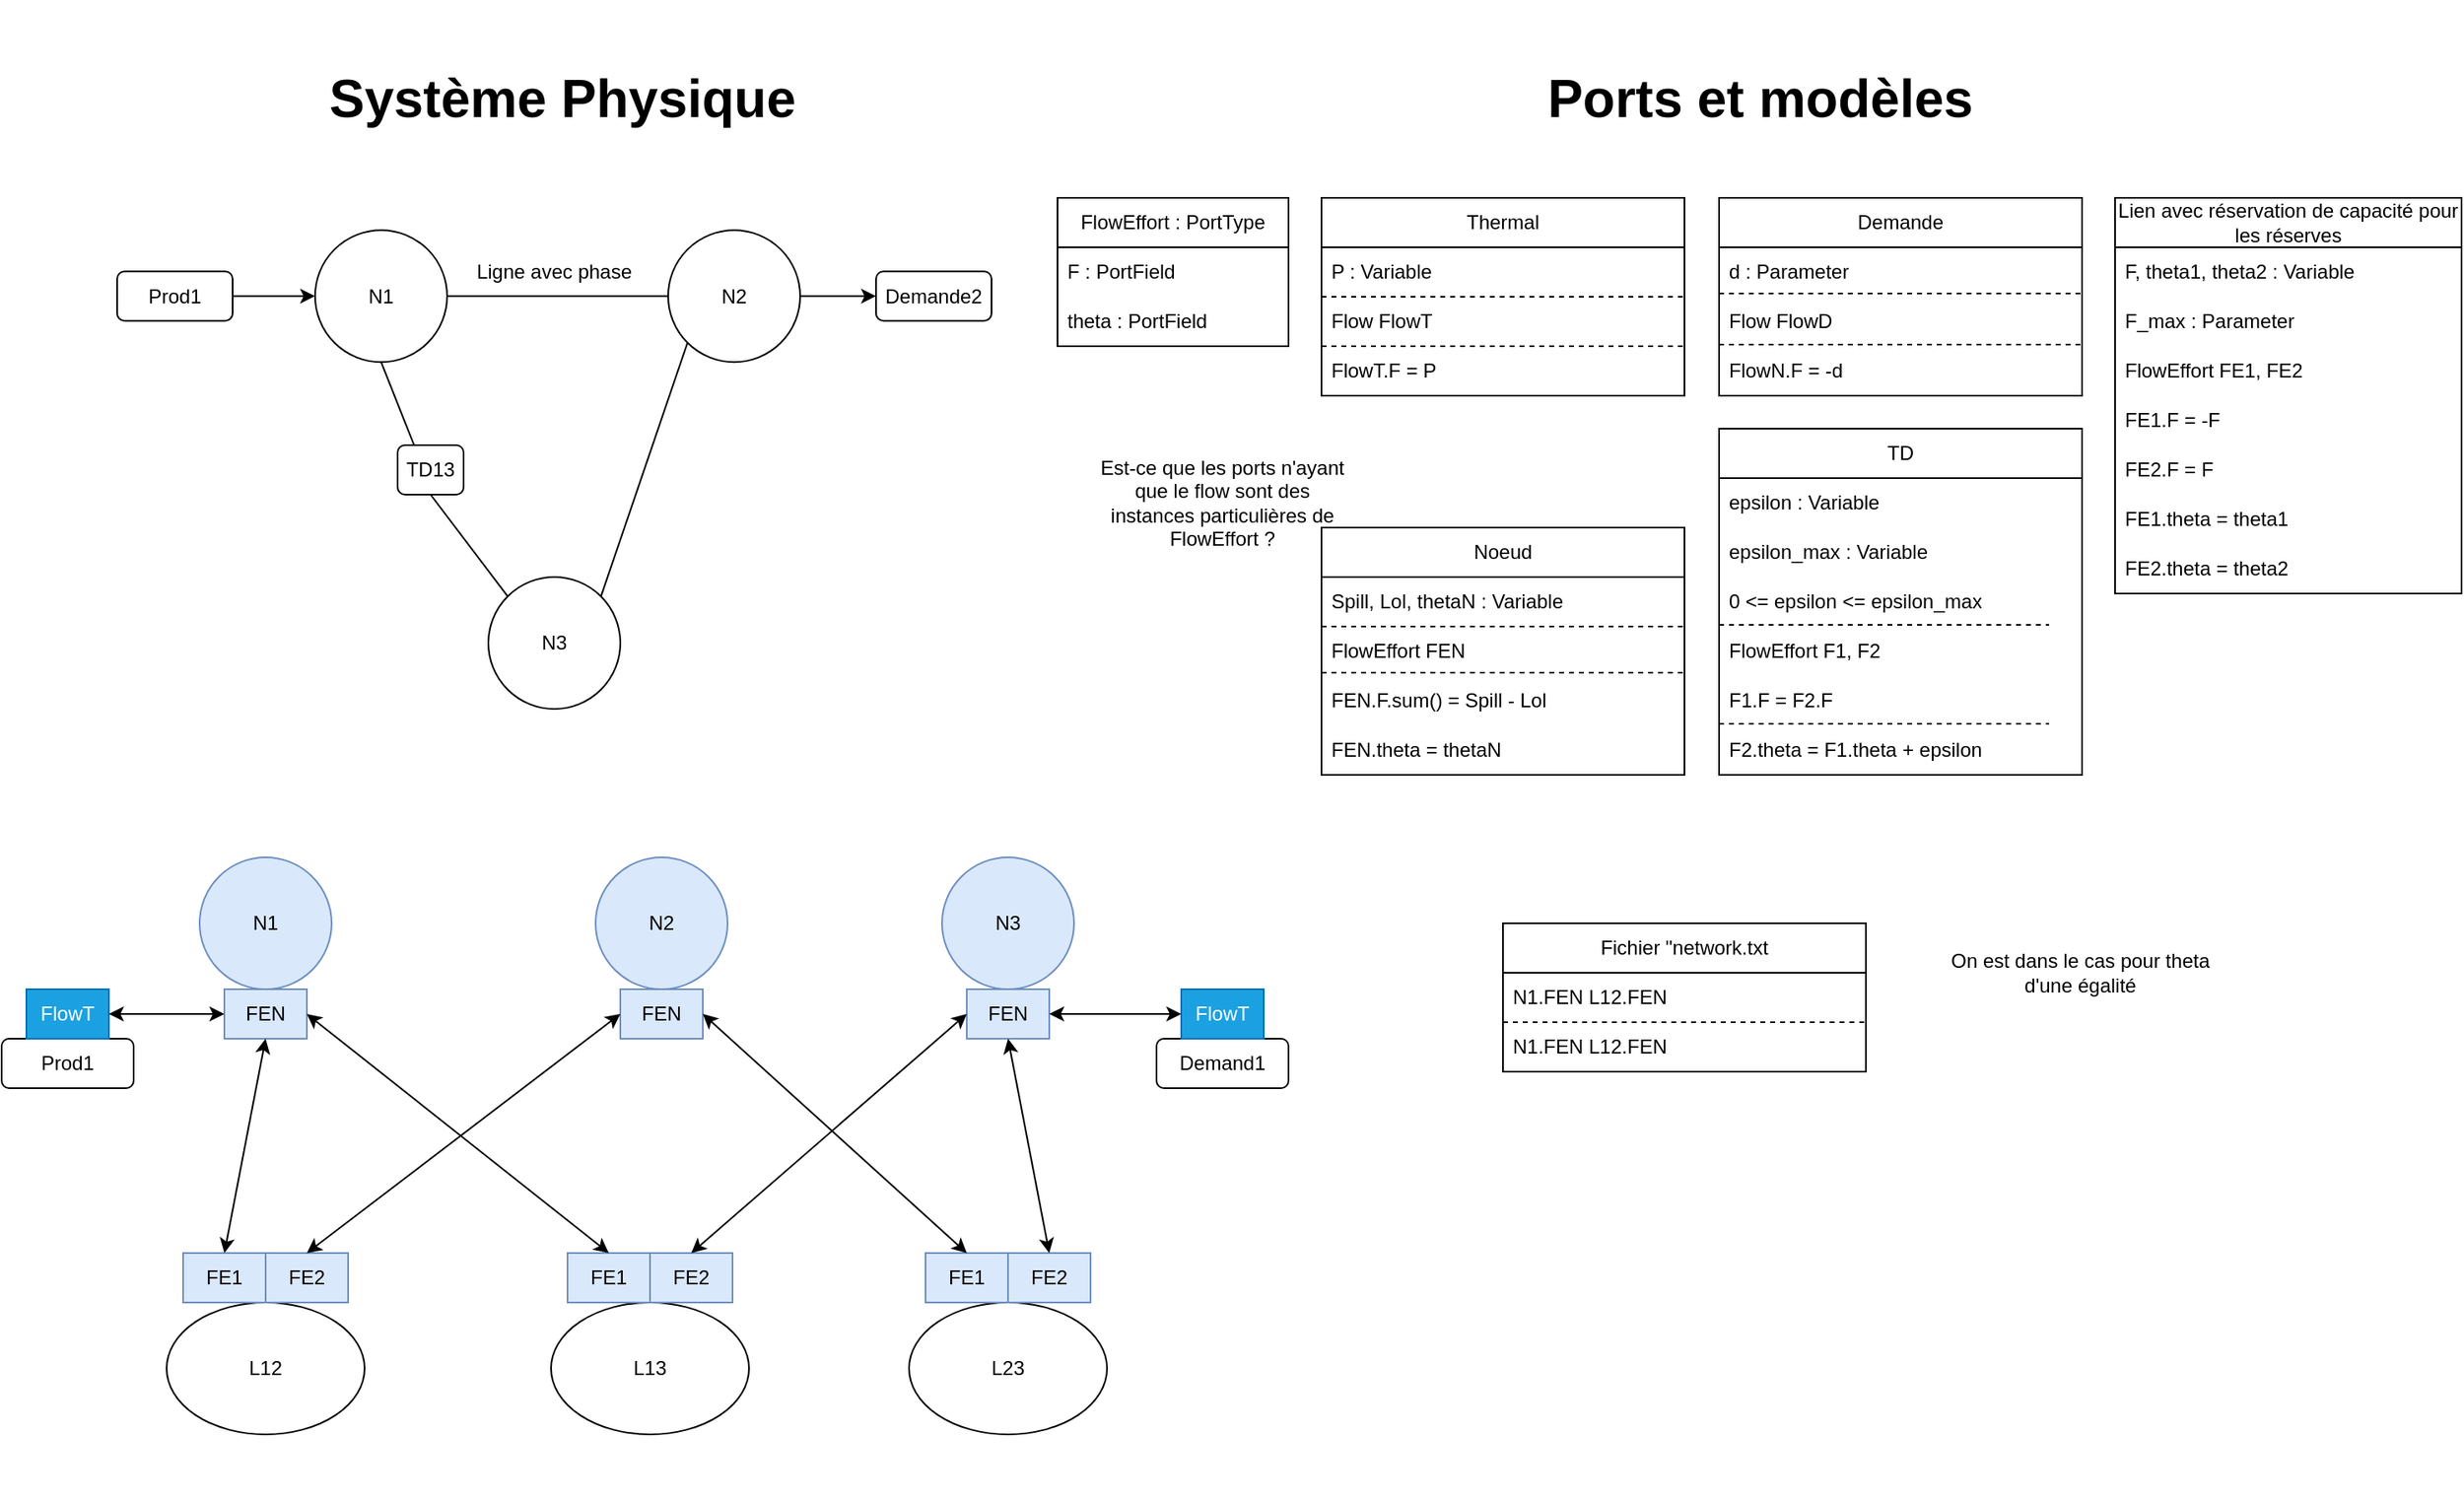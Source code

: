 <mxfile>
    <diagram id="jLjibpEC9vCaQyCdUxT3" name="Page-1">
        <mxGraphModel dx="2164" dy="1873" grid="1" gridSize="10" guides="1" tooltips="1" connect="1" arrows="1" fold="1" page="1" pageScale="1" pageWidth="850" pageHeight="1100" math="0" shadow="0">
            <root>
                <mxCell id="0"/>
                <mxCell id="1" parent="0"/>
                <mxCell id="2" value="N1" style="ellipse;whiteSpace=wrap;html=1;aspect=fixed;" vertex="1" parent="1">
                    <mxGeometry x="160" y="-20.4" width="80" height="80" as="geometry"/>
                </mxCell>
                <mxCell id="3" value="N2" style="ellipse;whiteSpace=wrap;html=1;aspect=fixed;" vertex="1" parent="1">
                    <mxGeometry x="374" y="-20.4" width="80" height="80" as="geometry"/>
                </mxCell>
                <mxCell id="6" value="" style="endArrow=none;html=1;rounded=0;exitX=1;exitY=0.5;exitDx=0;exitDy=0;entryX=0;entryY=0.5;entryDx=0;entryDy=0;" edge="1" parent="1" source="2" target="3">
                    <mxGeometry width="50" height="50" relative="1" as="geometry">
                        <mxPoint x="130" y="199.605" as="sourcePoint"/>
                        <mxPoint x="192" y="301.605" as="targetPoint"/>
                    </mxGeometry>
                </mxCell>
                <mxCell id="16" value="Ligne avec phase" style="text;html=1;strokeColor=none;fillColor=none;align=center;verticalAlign=middle;whiteSpace=wrap;rounded=0;" vertex="1" parent="1">
                    <mxGeometry x="250" y="-10" width="110" height="30" as="geometry"/>
                </mxCell>
                <mxCell id="18" value="Prod1" style="rounded=1;whiteSpace=wrap;html=1;" vertex="1" parent="1">
                    <mxGeometry x="40" y="4.6" width="70" height="30" as="geometry"/>
                </mxCell>
                <mxCell id="19" value="N3" style="ellipse;whiteSpace=wrap;html=1;aspect=fixed;" vertex="1" parent="1">
                    <mxGeometry x="265" y="190" width="80" height="80" as="geometry"/>
                </mxCell>
                <mxCell id="21" value="" style="endArrow=none;html=1;exitX=0.5;exitY=1;exitDx=0;exitDy=0;entryX=0;entryY=0;entryDx=0;entryDy=0;startArrow=none;" edge="1" parent="1" source="23" target="19">
                    <mxGeometry width="50" height="50" relative="1" as="geometry">
                        <mxPoint x="520" y="250" as="sourcePoint"/>
                        <mxPoint x="570" y="200" as="targetPoint"/>
                    </mxGeometry>
                </mxCell>
                <mxCell id="22" value="" style="endArrow=none;html=1;exitX=0;exitY=1;exitDx=0;exitDy=0;entryX=1;entryY=0;entryDx=0;entryDy=0;" edge="1" parent="1" source="3" target="19">
                    <mxGeometry width="50" height="50" relative="1" as="geometry">
                        <mxPoint x="238.284" y="57.884" as="sourcePoint"/>
                        <mxPoint x="286.716" y="161.716" as="targetPoint"/>
                    </mxGeometry>
                </mxCell>
                <mxCell id="25" value="" style="endArrow=none;html=1;exitX=0.5;exitY=1;exitDx=0;exitDy=0;entryX=0.25;entryY=0;entryDx=0;entryDy=0;" edge="1" parent="1" source="2" target="23">
                    <mxGeometry width="50" height="50" relative="1" as="geometry">
                        <mxPoint x="228.284" y="47.884" as="sourcePoint"/>
                        <mxPoint x="276.716" y="201.716" as="targetPoint"/>
                    </mxGeometry>
                </mxCell>
                <mxCell id="23" value="TD13" style="rounded=1;whiteSpace=wrap;html=1;" vertex="1" parent="1">
                    <mxGeometry x="210" y="110" width="40" height="30" as="geometry"/>
                </mxCell>
                <mxCell id="27" value="Demande2" style="rounded=1;whiteSpace=wrap;html=1;" vertex="1" parent="1">
                    <mxGeometry x="500" y="4.6" width="70" height="30" as="geometry"/>
                </mxCell>
                <mxCell id="28" value="" style="endArrow=classic;html=1;exitX=1;exitY=0.5;exitDx=0;exitDy=0;entryX=0;entryY=0.5;entryDx=0;entryDy=0;" edge="1" parent="1" source="3" target="27">
                    <mxGeometry width="50" height="50" relative="1" as="geometry">
                        <mxPoint x="520" y="250" as="sourcePoint"/>
                        <mxPoint x="570" y="200" as="targetPoint"/>
                    </mxGeometry>
                </mxCell>
                <mxCell id="29" value="" style="endArrow=classic;html=1;exitX=1;exitY=0.5;exitDx=0;exitDy=0;entryX=0;entryY=0.5;entryDx=0;entryDy=0;" edge="1" parent="1" source="18" target="2">
                    <mxGeometry width="50" height="50" relative="1" as="geometry">
                        <mxPoint x="520" y="250" as="sourcePoint"/>
                        <mxPoint x="570" y="200" as="targetPoint"/>
                    </mxGeometry>
                </mxCell>
                <mxCell id="79" value="" style="group" vertex="1" connectable="0" parent="1">
                    <mxGeometry x="610" y="-160" width="851" height="710" as="geometry"/>
                </mxCell>
                <mxCell id="30" value="Thermal" style="swimlane;fontStyle=0;childLayout=stackLayout;horizontal=1;startSize=30;horizontalStack=0;resizeParent=1;resizeParentMax=0;resizeLast=0;collapsible=1;marginBottom=0;whiteSpace=wrap;html=1;" vertex="1" parent="79">
                    <mxGeometry x="160" y="120" width="220" height="120" as="geometry"/>
                </mxCell>
                <mxCell id="31" value="P : Variable" style="text;strokeColor=none;fillColor=none;align=left;verticalAlign=middle;spacingLeft=4;spacingRight=4;overflow=hidden;points=[[0,0.5],[1,0.5]];portConstraint=eastwest;rotatable=0;whiteSpace=wrap;html=1;" vertex="1" parent="30">
                    <mxGeometry y="30" width="220" height="30" as="geometry"/>
                </mxCell>
                <mxCell id="33" value="Flow FlowT" style="text;strokeColor=none;fillColor=none;align=left;verticalAlign=middle;spacingLeft=4;spacingRight=4;overflow=hidden;points=[[0,0.5],[1,0.5]];portConstraint=eastwest;rotatable=0;whiteSpace=wrap;html=1;" vertex="1" parent="30">
                    <mxGeometry y="60" width="220" height="30" as="geometry"/>
                </mxCell>
                <mxCell id="81" value="" style="endArrow=none;dashed=1;html=1;rounded=0;exitX=0;exitY=0.5;exitDx=0;exitDy=0;entryX=1;entryY=0.5;entryDx=0;entryDy=0;" edge="1" parent="30">
                    <mxGeometry width="50" height="50" relative="1" as="geometry">
                        <mxPoint y="90" as="sourcePoint"/>
                        <mxPoint x="220" y="90" as="targetPoint"/>
                    </mxGeometry>
                </mxCell>
                <mxCell id="35" value="FlowT.F = P" style="text;strokeColor=none;fillColor=none;align=left;verticalAlign=middle;spacingLeft=4;spacingRight=4;overflow=hidden;points=[[0,0.5],[1,0.5]];portConstraint=eastwest;rotatable=0;whiteSpace=wrap;html=1;" vertex="1" parent="30">
                    <mxGeometry y="90" width="220" height="30" as="geometry"/>
                </mxCell>
                <mxCell id="82" value="" style="endArrow=none;dashed=1;html=1;rounded=0;exitX=0;exitY=0.5;exitDx=0;exitDy=0;entryX=1;entryY=0.5;entryDx=0;entryDy=0;" edge="1" parent="30">
                    <mxGeometry width="50" height="50" relative="1" as="geometry">
                        <mxPoint y="60" as="sourcePoint"/>
                        <mxPoint x="220" y="60" as="targetPoint"/>
                    </mxGeometry>
                </mxCell>
                <mxCell id="37" value="FlowEffort : PortType" style="swimlane;fontStyle=0;childLayout=stackLayout;horizontal=1;startSize=30;horizontalStack=0;resizeParent=1;resizeParentMax=0;resizeLast=0;collapsible=1;marginBottom=0;whiteSpace=wrap;html=1;" vertex="1" parent="79">
                    <mxGeometry y="120" width="140" height="90" as="geometry"/>
                </mxCell>
                <mxCell id="38" value="F : PortField" style="text;strokeColor=none;fillColor=none;align=left;verticalAlign=middle;spacingLeft=4;spacingRight=4;overflow=hidden;points=[[0,0.5],[1,0.5]];portConstraint=eastwest;rotatable=0;whiteSpace=wrap;html=1;" vertex="1" parent="37">
                    <mxGeometry y="30" width="140" height="30" as="geometry"/>
                </mxCell>
                <mxCell id="85" value="theta : PortField" style="text;strokeColor=none;fillColor=none;align=left;verticalAlign=middle;spacingLeft=4;spacingRight=4;overflow=hidden;points=[[0,0.5],[1,0.5]];portConstraint=eastwest;rotatable=0;whiteSpace=wrap;html=1;" vertex="1" parent="37">
                    <mxGeometry y="60" width="140" height="30" as="geometry"/>
                </mxCell>
                <mxCell id="39" value="Lien avec réservation de capacité pour les réserves" style="swimlane;fontStyle=0;childLayout=stackLayout;horizontal=1;startSize=30;horizontalStack=0;resizeParent=1;resizeParentMax=0;resizeLast=0;collapsible=1;marginBottom=0;whiteSpace=wrap;html=1;" vertex="1" parent="79">
                    <mxGeometry x="641" y="120" width="210" height="240" as="geometry"/>
                </mxCell>
                <mxCell id="40" value="F, theta1, theta2 : Variable" style="text;strokeColor=none;fillColor=none;align=left;verticalAlign=middle;spacingLeft=4;spacingRight=4;overflow=hidden;points=[[0,0.5],[1,0.5]];portConstraint=eastwest;rotatable=0;whiteSpace=wrap;html=1;" vertex="1" parent="39">
                    <mxGeometry y="30" width="210" height="30" as="geometry"/>
                </mxCell>
                <mxCell id="43" value="F_max : Parameter" style="text;strokeColor=none;fillColor=none;align=left;verticalAlign=middle;spacingLeft=4;spacingRight=4;overflow=hidden;points=[[0,0.5],[1,0.5]];portConstraint=eastwest;rotatable=0;whiteSpace=wrap;html=1;" vertex="1" parent="39">
                    <mxGeometry y="60" width="210" height="30" as="geometry"/>
                </mxCell>
                <mxCell id="47" value="FlowEffort FE1, FE2" style="text;strokeColor=none;fillColor=none;align=left;verticalAlign=middle;spacingLeft=4;spacingRight=4;overflow=hidden;points=[[0,0.5],[1,0.5]];portConstraint=eastwest;rotatable=0;whiteSpace=wrap;html=1;" vertex="1" parent="39">
                    <mxGeometry y="90" width="210" height="30" as="geometry"/>
                </mxCell>
                <mxCell id="52" value="FE1.F = -F" style="text;strokeColor=none;fillColor=none;align=left;verticalAlign=middle;spacingLeft=4;spacingRight=4;overflow=hidden;points=[[0,0.5],[1,0.5]];portConstraint=eastwest;rotatable=0;whiteSpace=wrap;html=1;" vertex="1" parent="39">
                    <mxGeometry y="120" width="210" height="30" as="geometry"/>
                </mxCell>
                <mxCell id="53" value="FE2.F = F" style="text;strokeColor=none;fillColor=none;align=left;verticalAlign=middle;spacingLeft=4;spacingRight=4;overflow=hidden;points=[[0,0.5],[1,0.5]];portConstraint=eastwest;rotatable=0;whiteSpace=wrap;html=1;" vertex="1" parent="39">
                    <mxGeometry y="150" width="210" height="30" as="geometry"/>
                </mxCell>
                <mxCell id="126" value="FE1.theta = theta1" style="text;strokeColor=none;fillColor=none;align=left;verticalAlign=middle;spacingLeft=4;spacingRight=4;overflow=hidden;points=[[0,0.5],[1,0.5]];portConstraint=eastwest;rotatable=0;whiteSpace=wrap;html=1;" vertex="1" parent="39">
                    <mxGeometry y="180" width="210" height="30" as="geometry"/>
                </mxCell>
                <mxCell id="127" value="FE2.theta = theta2" style="text;strokeColor=none;fillColor=none;align=left;verticalAlign=middle;spacingLeft=4;spacingRight=4;overflow=hidden;points=[[0,0.5],[1,0.5]];portConstraint=eastwest;rotatable=0;whiteSpace=wrap;html=1;" vertex="1" parent="39">
                    <mxGeometry y="210" width="210" height="30" as="geometry"/>
                </mxCell>
                <mxCell id="56" value="Noeud" style="swimlane;fontStyle=0;childLayout=stackLayout;horizontal=1;startSize=30;horizontalStack=0;resizeParent=1;resizeParentMax=0;resizeLast=0;collapsible=1;marginBottom=0;whiteSpace=wrap;html=1;" vertex="1" parent="79">
                    <mxGeometry x="160" y="320" width="220" height="150" as="geometry"/>
                </mxCell>
                <mxCell id="57" value="Spill, Lol, thetaN : Variable" style="text;strokeColor=none;fillColor=none;align=left;verticalAlign=middle;spacingLeft=4;spacingRight=4;overflow=hidden;points=[[0,0.5],[1,0.5]];portConstraint=eastwest;rotatable=0;whiteSpace=wrap;html=1;" vertex="1" parent="56">
                    <mxGeometry y="30" width="220" height="30" as="geometry"/>
                </mxCell>
                <mxCell id="58" value="" style="endArrow=none;dashed=1;html=1;rounded=0;exitX=0;exitY=0.5;exitDx=0;exitDy=0;entryX=1;entryY=0.5;entryDx=0;entryDy=0;" edge="1" parent="56">
                    <mxGeometry width="50" height="50" relative="1" as="geometry">
                        <mxPoint y="60" as="sourcePoint"/>
                        <mxPoint x="220" y="60" as="targetPoint"/>
                    </mxGeometry>
                </mxCell>
                <mxCell id="59" value="FlowEffort FEN " style="text;strokeColor=none;fillColor=none;align=left;verticalAlign=middle;spacingLeft=4;spacingRight=4;overflow=hidden;points=[[0,0.5],[1,0.5]];portConstraint=eastwest;rotatable=0;whiteSpace=wrap;html=1;" vertex="1" parent="56">
                    <mxGeometry y="60" width="220" height="30" as="geometry"/>
                </mxCell>
                <mxCell id="60" value="" style="endArrow=none;dashed=1;html=1;rounded=0;exitX=0;exitY=0.5;exitDx=0;exitDy=0;entryX=1;entryY=0.5;entryDx=0;entryDy=0;" edge="1" parent="56">
                    <mxGeometry width="50" height="50" relative="1" as="geometry">
                        <mxPoint y="88" as="sourcePoint"/>
                        <mxPoint x="220" y="88" as="targetPoint"/>
                    </mxGeometry>
                </mxCell>
                <mxCell id="61" value="FEN.F.sum() = Spill - Lol" style="text;strokeColor=none;fillColor=none;align=left;verticalAlign=middle;spacingLeft=4;spacingRight=4;overflow=hidden;points=[[0,0.5],[1,0.5]];portConstraint=eastwest;rotatable=0;whiteSpace=wrap;html=1;" vertex="1" parent="56">
                    <mxGeometry y="90" width="220" height="30" as="geometry"/>
                </mxCell>
                <mxCell id="134" value="FEN.theta = thetaN" style="text;strokeColor=none;fillColor=none;align=left;verticalAlign=middle;spacingLeft=4;spacingRight=4;overflow=hidden;points=[[0,0.5],[1,0.5]];portConstraint=eastwest;rotatable=0;whiteSpace=wrap;html=1;" vertex="1" parent="56">
                    <mxGeometry y="120" width="220" height="30" as="geometry"/>
                </mxCell>
                <mxCell id="62" value="TD" style="swimlane;fontStyle=0;childLayout=stackLayout;horizontal=1;startSize=30;horizontalStack=0;resizeParent=1;resizeParentMax=0;resizeLast=0;collapsible=1;marginBottom=0;whiteSpace=wrap;html=1;" vertex="1" parent="79">
                    <mxGeometry x="401" y="260" width="220" height="210" as="geometry"/>
                </mxCell>
                <mxCell id="64" value="epsilon : Variable" style="text;strokeColor=none;fillColor=none;align=left;verticalAlign=middle;spacingLeft=4;spacingRight=4;overflow=hidden;points=[[0,0.5],[1,0.5]];portConstraint=eastwest;rotatable=0;whiteSpace=wrap;html=1;" vertex="1" parent="62">
                    <mxGeometry y="30" width="220" height="30" as="geometry"/>
                </mxCell>
                <mxCell id="84" value="epsilon_max : Variable" style="text;strokeColor=none;fillColor=none;align=left;verticalAlign=middle;spacingLeft=4;spacingRight=4;overflow=hidden;points=[[0,0.5],[1,0.5]];portConstraint=eastwest;rotatable=0;whiteSpace=wrap;html=1;" vertex="1" parent="62">
                    <mxGeometry y="60" width="220" height="30" as="geometry"/>
                </mxCell>
                <mxCell id="65" value="0 &amp;lt;= epsilon &amp;lt;= epsilon_max" style="text;strokeColor=none;fillColor=none;align=left;verticalAlign=middle;spacingLeft=4;spacingRight=4;overflow=hidden;points=[[0,0.5],[1,0.5]];portConstraint=eastwest;rotatable=0;whiteSpace=wrap;html=1;" vertex="1" parent="62">
                    <mxGeometry y="90" width="220" height="30" as="geometry"/>
                </mxCell>
                <mxCell id="66" value="" style="endArrow=none;dashed=1;html=1;rounded=0;exitX=0;exitY=0.5;exitDx=0;exitDy=0;entryX=1;entryY=0.5;entryDx=0;entryDy=0;" edge="1" parent="62">
                    <mxGeometry width="50" height="50" relative="1" as="geometry">
                        <mxPoint y="119" as="sourcePoint"/>
                        <mxPoint x="200" y="119" as="targetPoint"/>
                    </mxGeometry>
                </mxCell>
                <mxCell id="67" value="FlowEffort F1, F2" style="text;strokeColor=none;fillColor=none;align=left;verticalAlign=middle;spacingLeft=4;spacingRight=4;overflow=hidden;points=[[0,0.5],[1,0.5]];portConstraint=eastwest;rotatable=0;whiteSpace=wrap;html=1;" vertex="1" parent="62">
                    <mxGeometry y="120" width="220" height="30" as="geometry"/>
                </mxCell>
                <mxCell id="69" value="" style="endArrow=none;dashed=1;html=1;rounded=0;exitX=0;exitY=0.5;exitDx=0;exitDy=0;entryX=1;entryY=0.5;entryDx=0;entryDy=0;" edge="1" parent="62">
                    <mxGeometry width="50" height="50" relative="1" as="geometry">
                        <mxPoint y="179" as="sourcePoint"/>
                        <mxPoint x="200" y="179" as="targetPoint"/>
                    </mxGeometry>
                </mxCell>
                <mxCell id="71" value="F1.F = F2.F" style="text;strokeColor=none;fillColor=none;align=left;verticalAlign=middle;spacingLeft=4;spacingRight=4;overflow=hidden;points=[[0,0.5],[1,0.5]];portConstraint=eastwest;rotatable=0;whiteSpace=wrap;html=1;" vertex="1" parent="62">
                    <mxGeometry y="150" width="220" height="30" as="geometry"/>
                </mxCell>
                <mxCell id="143" value="F2.theta = F1.theta + epsilon" style="text;strokeColor=none;fillColor=none;align=left;verticalAlign=middle;spacingLeft=4;spacingRight=4;overflow=hidden;points=[[0,0.5],[1,0.5]];portConstraint=eastwest;rotatable=0;whiteSpace=wrap;html=1;" vertex="1" parent="62">
                    <mxGeometry y="180" width="220" height="30" as="geometry"/>
                </mxCell>
                <mxCell id="72" value="Demande" style="swimlane;fontStyle=0;childLayout=stackLayout;horizontal=1;startSize=30;horizontalStack=0;resizeParent=1;resizeParentMax=0;resizeLast=0;collapsible=1;marginBottom=0;whiteSpace=wrap;html=1;" vertex="1" parent="79">
                    <mxGeometry x="401" y="120" width="220" height="120" as="geometry"/>
                </mxCell>
                <mxCell id="73" value="d : Parameter" style="text;strokeColor=none;fillColor=none;align=left;verticalAlign=middle;spacingLeft=4;spacingRight=4;overflow=hidden;points=[[0,0.5],[1,0.5]];portConstraint=eastwest;rotatable=0;whiteSpace=wrap;html=1;" vertex="1" parent="72">
                    <mxGeometry y="30" width="220" height="30" as="geometry"/>
                </mxCell>
                <mxCell id="74" value="" style="endArrow=none;dashed=1;html=1;rounded=0;exitX=0;exitY=0.5;exitDx=0;exitDy=0;entryX=1;entryY=0.5;entryDx=0;entryDy=0;" edge="1" parent="72">
                    <mxGeometry width="50" height="50" relative="1" as="geometry">
                        <mxPoint y="58" as="sourcePoint"/>
                        <mxPoint x="220" y="58" as="targetPoint"/>
                    </mxGeometry>
                </mxCell>
                <mxCell id="75" value="Flow FlowD " style="text;strokeColor=none;fillColor=none;align=left;verticalAlign=middle;spacingLeft=4;spacingRight=4;overflow=hidden;points=[[0,0.5],[1,0.5]];portConstraint=eastwest;rotatable=0;whiteSpace=wrap;html=1;" vertex="1" parent="72">
                    <mxGeometry y="60" width="220" height="30" as="geometry"/>
                </mxCell>
                <mxCell id="76" value="FlowN.F = -d" style="text;strokeColor=none;fillColor=none;align=left;verticalAlign=middle;spacingLeft=4;spacingRight=4;overflow=hidden;points=[[0,0.5],[1,0.5]];portConstraint=eastwest;rotatable=0;whiteSpace=wrap;html=1;" vertex="1" parent="72">
                    <mxGeometry y="90" width="220" height="30" as="geometry"/>
                </mxCell>
                <mxCell id="77" value="" style="endArrow=none;dashed=1;html=1;rounded=0;exitX=0;exitY=0.5;exitDx=0;exitDy=0;entryX=1;entryY=0.5;entryDx=0;entryDy=0;" edge="1" parent="72">
                    <mxGeometry width="50" height="50" relative="1" as="geometry">
                        <mxPoint y="89" as="sourcePoint"/>
                        <mxPoint x="220" y="89" as="targetPoint"/>
                    </mxGeometry>
                </mxCell>
                <mxCell id="78" value="&lt;font style=&quot;font-size: 32px;&quot;&gt;&lt;b&gt;Ports et modèles&lt;br&gt;&lt;/b&gt;&lt;/font&gt;" style="text;html=1;strokeColor=none;fillColor=none;align=center;verticalAlign=middle;whiteSpace=wrap;rounded=0;" vertex="1" parent="79">
                    <mxGeometry x="235.5" width="380" height="120" as="geometry"/>
                </mxCell>
                <mxCell id="95" value="Est-ce que les ports n'ayant que le flow sont des instances particulières de FlowEffort ?" style="text;html=1;strokeColor=none;fillColor=none;align=center;verticalAlign=middle;whiteSpace=wrap;rounded=0;" vertex="1" parent="79">
                    <mxGeometry x="20" y="250" width="160" height="110" as="geometry"/>
                </mxCell>
                <mxCell id="135" value="Fichier &quot;network.txt" style="swimlane;fontStyle=0;childLayout=stackLayout;horizontal=1;startSize=30;horizontalStack=0;resizeParent=1;resizeParentMax=0;resizeLast=0;collapsible=1;marginBottom=0;whiteSpace=wrap;html=1;" vertex="1" parent="79">
                    <mxGeometry x="270" y="560" width="220" height="90" as="geometry"/>
                </mxCell>
                <mxCell id="137" value="" style="endArrow=none;dashed=1;html=1;rounded=0;exitX=0;exitY=0.5;exitDx=0;exitDy=0;entryX=1;entryY=0.5;entryDx=0;entryDy=0;" edge="1" parent="135">
                    <mxGeometry width="50" height="50" relative="1" as="geometry">
                        <mxPoint y="60" as="sourcePoint"/>
                        <mxPoint x="220" y="60" as="targetPoint"/>
                    </mxGeometry>
                </mxCell>
                <mxCell id="141" value="N1.FEN L12.FEN" style="text;strokeColor=none;fillColor=none;align=left;verticalAlign=middle;spacingLeft=4;spacingRight=4;overflow=hidden;points=[[0,0.5],[1,0.5]];portConstraint=eastwest;rotatable=0;whiteSpace=wrap;html=1;" vertex="1" parent="135">
                    <mxGeometry y="30" width="220" height="30" as="geometry"/>
                </mxCell>
                <mxCell id="144" value="N1.FEN L12.FEN" style="text;strokeColor=none;fillColor=none;align=left;verticalAlign=middle;spacingLeft=4;spacingRight=4;overflow=hidden;points=[[0,0.5],[1,0.5]];portConstraint=eastwest;rotatable=0;whiteSpace=wrap;html=1;" vertex="1" parent="135">
                    <mxGeometry y="60" width="220" height="30" as="geometry"/>
                </mxCell>
                <mxCell id="142" value="On est dans le cas pour theta d'une égalité" style="text;html=1;strokeColor=none;fillColor=none;align=center;verticalAlign=middle;whiteSpace=wrap;rounded=0;" vertex="1" parent="79">
                    <mxGeometry x="540" y="535" width="160" height="110" as="geometry"/>
                </mxCell>
                <mxCell id="80" value="&lt;font style=&quot;font-size: 32px;&quot;&gt;&lt;b&gt;Système Physique&lt;/b&gt;&lt;/font&gt;" style="text;html=1;strokeColor=none;fillColor=none;align=center;verticalAlign=middle;whiteSpace=wrap;rounded=0;" vertex="1" parent="1">
                    <mxGeometry x="120" y="-160" width="380" height="120" as="geometry"/>
                </mxCell>
                <mxCell id="86" value="" style="group" vertex="1" connectable="0" parent="1">
                    <mxGeometry x="90" y="360" width="80" height="110" as="geometry"/>
                </mxCell>
                <mxCell id="87" value="N1" style="ellipse;whiteSpace=wrap;html=1;aspect=fixed;fillColor=#dae8fc;strokeColor=#6c8ebf;" vertex="1" parent="86">
                    <mxGeometry width="80" height="80" as="geometry"/>
                </mxCell>
                <mxCell id="88" value="FEN" style="rounded=0;whiteSpace=wrap;html=1;fillColor=#dae8fc;strokeColor=#6c8ebf;" vertex="1" parent="86">
                    <mxGeometry x="15" y="80" width="50" height="30" as="geometry"/>
                </mxCell>
                <mxCell id="89" value="" style="group" vertex="1" connectable="0" parent="1">
                    <mxGeometry x="330" y="360" width="80" height="110" as="geometry"/>
                </mxCell>
                <mxCell id="90" value="N2" style="ellipse;whiteSpace=wrap;html=1;aspect=fixed;fillColor=#dae8fc;strokeColor=#6c8ebf;" vertex="1" parent="89">
                    <mxGeometry width="80" height="80" as="geometry"/>
                </mxCell>
                <mxCell id="91" value="FEN" style="rounded=0;whiteSpace=wrap;html=1;fillColor=#dae8fc;strokeColor=#6c8ebf;" vertex="1" parent="89">
                    <mxGeometry x="15" y="80" width="50" height="30" as="geometry"/>
                </mxCell>
                <mxCell id="92" value="" style="group" vertex="1" connectable="0" parent="1">
                    <mxGeometry x="540" y="360" width="80" height="110" as="geometry"/>
                </mxCell>
                <mxCell id="93" value="N3" style="ellipse;whiteSpace=wrap;html=1;aspect=fixed;fillColor=#dae8fc;strokeColor=#6c8ebf;" vertex="1" parent="92">
                    <mxGeometry width="80" height="80" as="geometry"/>
                </mxCell>
                <mxCell id="94" value="FEN" style="rounded=0;whiteSpace=wrap;html=1;fillColor=#dae8fc;strokeColor=#6c8ebf;" vertex="1" parent="92">
                    <mxGeometry x="15" y="80" width="50" height="30" as="geometry"/>
                </mxCell>
                <mxCell id="96" value="" style="group" vertex="1" connectable="0" parent="1">
                    <mxGeometry x="-30" y="440" width="80" height="90" as="geometry"/>
                </mxCell>
                <mxCell id="97" value="Prod1" style="rounded=1;whiteSpace=wrap;html=1;" vertex="1" parent="96">
                    <mxGeometry y="30" width="80" height="30" as="geometry"/>
                </mxCell>
                <mxCell id="98" value="FlowT" style="rounded=0;whiteSpace=wrap;html=1;fillColor=#1ba1e2;strokeColor=#006EAF;fontColor=#ffffff;" vertex="1" parent="96">
                    <mxGeometry x="15" width="50" height="30" as="geometry"/>
                </mxCell>
                <mxCell id="100" value="" style="group" vertex="1" connectable="0" parent="1">
                    <mxGeometry x="670" y="440" width="80" height="90" as="geometry"/>
                </mxCell>
                <mxCell id="101" value="Demand1" style="rounded=1;whiteSpace=wrap;html=1;" vertex="1" parent="100">
                    <mxGeometry y="30" width="80" height="30" as="geometry"/>
                </mxCell>
                <mxCell id="102" value="FlowT" style="rounded=0;whiteSpace=wrap;html=1;fillColor=#1ba1e2;strokeColor=#006EAF;fontColor=#ffffff;" vertex="1" parent="100">
                    <mxGeometry x="15" width="50" height="30" as="geometry"/>
                </mxCell>
                <mxCell id="103" value="" style="endArrow=classic;startArrow=classic;html=1;entryX=1;entryY=0.5;entryDx=0;entryDy=0;exitX=0;exitY=0.5;exitDx=0;exitDy=0;" edge="1" parent="1" source="102" target="94">
                    <mxGeometry width="50" height="50" relative="1" as="geometry">
                        <mxPoint x="480" y="490" as="sourcePoint"/>
                        <mxPoint x="530" y="440" as="targetPoint"/>
                    </mxGeometry>
                </mxCell>
                <mxCell id="104" value="" style="endArrow=classic;startArrow=classic;html=1;exitX=0;exitY=0.5;exitDx=0;exitDy=0;entryX=1;entryY=0.5;entryDx=0;entryDy=0;" edge="1" parent="1" source="88" target="98">
                    <mxGeometry width="50" height="50" relative="1" as="geometry">
                        <mxPoint x="480" y="490" as="sourcePoint"/>
                        <mxPoint x="530" y="440" as="targetPoint"/>
                    </mxGeometry>
                </mxCell>
                <mxCell id="105" value="" style="group" vertex="1" connectable="0" parent="1">
                    <mxGeometry x="70" y="600" width="121.73" height="150" as="geometry"/>
                </mxCell>
                <mxCell id="106" value="L12" style="ellipse;whiteSpace=wrap;html=1;" vertex="1" parent="105">
                    <mxGeometry y="30" width="120" height="80" as="geometry"/>
                </mxCell>
                <mxCell id="107" value="" style="group;fillColor=#dae8fc;strokeColor=#6c8ebf;" vertex="1" connectable="0" parent="105">
                    <mxGeometry x="10" width="100" height="30" as="geometry"/>
                </mxCell>
                <mxCell id="108" value="FE1" style="rounded=0;whiteSpace=wrap;html=1;fillColor=#dae8fc;strokeColor=#6c8ebf;" vertex="1" parent="107">
                    <mxGeometry width="50" height="30" as="geometry"/>
                </mxCell>
                <mxCell id="109" value="FE2" style="rounded=0;whiteSpace=wrap;html=1;fillColor=#dae8fc;strokeColor=#6c8ebf;" vertex="1" parent="107">
                    <mxGeometry x="50" width="50" height="30" as="geometry"/>
                </mxCell>
                <mxCell id="113" value="" style="group" vertex="1" connectable="0" parent="1">
                    <mxGeometry x="303" y="600" width="121.73" height="150" as="geometry"/>
                </mxCell>
                <mxCell id="114" value="L13" style="ellipse;whiteSpace=wrap;html=1;" vertex="1" parent="113">
                    <mxGeometry y="30" width="120" height="80" as="geometry"/>
                </mxCell>
                <mxCell id="115" value="" style="group;fillColor=#dae8fc;strokeColor=#6c8ebf;" vertex="1" connectable="0" parent="113">
                    <mxGeometry x="10" width="100" height="30" as="geometry"/>
                </mxCell>
                <mxCell id="116" value="FE1" style="rounded=0;whiteSpace=wrap;html=1;fillColor=#dae8fc;strokeColor=#6c8ebf;" vertex="1" parent="115">
                    <mxGeometry width="50" height="30" as="geometry"/>
                </mxCell>
                <mxCell id="117" value="FE2" style="rounded=0;whiteSpace=wrap;html=1;fillColor=#dae8fc;strokeColor=#6c8ebf;" vertex="1" parent="115">
                    <mxGeometry x="50" width="50" height="30" as="geometry"/>
                </mxCell>
                <mxCell id="121" value="" style="group" vertex="1" connectable="0" parent="1">
                    <mxGeometry x="520" y="600" width="121.73" height="150" as="geometry"/>
                </mxCell>
                <mxCell id="122" value="L23" style="ellipse;whiteSpace=wrap;html=1;" vertex="1" parent="121">
                    <mxGeometry y="30" width="120" height="80" as="geometry"/>
                </mxCell>
                <mxCell id="123" value="" style="group;fillColor=#dae8fc;strokeColor=#6c8ebf;" vertex="1" connectable="0" parent="121">
                    <mxGeometry x="10" width="100" height="30" as="geometry"/>
                </mxCell>
                <mxCell id="124" value="FE1" style="rounded=0;whiteSpace=wrap;html=1;fillColor=#dae8fc;strokeColor=#6c8ebf;" vertex="1" parent="123">
                    <mxGeometry width="50" height="30" as="geometry"/>
                </mxCell>
                <mxCell id="125" value="FE2" style="rounded=0;whiteSpace=wrap;html=1;fillColor=#dae8fc;strokeColor=#6c8ebf;" vertex="1" parent="123">
                    <mxGeometry x="50" width="50" height="30" as="geometry"/>
                </mxCell>
                <mxCell id="128" value="" style="endArrow=classic;startArrow=classic;html=1;exitX=0.5;exitY=1;exitDx=0;exitDy=0;entryX=0.5;entryY=0;entryDx=0;entryDy=0;" edge="1" parent="1" source="88" target="108">
                    <mxGeometry width="50" height="50" relative="1" as="geometry">
                        <mxPoint x="270" y="410" as="sourcePoint"/>
                        <mxPoint x="320" y="360" as="targetPoint"/>
                    </mxGeometry>
                </mxCell>
                <mxCell id="129" value="" style="endArrow=classic;startArrow=classic;html=1;exitX=0;exitY=0.5;exitDx=0;exitDy=0;entryX=0.5;entryY=0;entryDx=0;entryDy=0;" edge="1" parent="1" source="91" target="109">
                    <mxGeometry width="50" height="50" relative="1" as="geometry">
                        <mxPoint x="140" y="480" as="sourcePoint"/>
                        <mxPoint x="115" y="610" as="targetPoint"/>
                    </mxGeometry>
                </mxCell>
                <mxCell id="130" value="" style="endArrow=classic;startArrow=classic;html=1;exitX=1;exitY=0.5;exitDx=0;exitDy=0;entryX=0.5;entryY=0;entryDx=0;entryDy=0;" edge="1" parent="1" source="91" target="124">
                    <mxGeometry width="50" height="50" relative="1" as="geometry">
                        <mxPoint x="355" y="465" as="sourcePoint"/>
                        <mxPoint x="165" y="610" as="targetPoint"/>
                    </mxGeometry>
                </mxCell>
                <mxCell id="131" value="" style="endArrow=classic;startArrow=classic;html=1;exitX=1;exitY=0.5;exitDx=0;exitDy=0;entryX=0.5;entryY=0;entryDx=0;entryDy=0;" edge="1" parent="1" source="88" target="116">
                    <mxGeometry width="50" height="50" relative="1" as="geometry">
                        <mxPoint x="405" y="465" as="sourcePoint"/>
                        <mxPoint x="565" y="610" as="targetPoint"/>
                    </mxGeometry>
                </mxCell>
                <mxCell id="132" value="" style="endArrow=classic;startArrow=classic;html=1;exitX=0.5;exitY=1;exitDx=0;exitDy=0;entryX=0.5;entryY=0;entryDx=0;entryDy=0;" edge="1" parent="1" source="94" target="125">
                    <mxGeometry width="50" height="50" relative="1" as="geometry">
                        <mxPoint x="165" y="465" as="sourcePoint"/>
                        <mxPoint x="348" y="610" as="targetPoint"/>
                    </mxGeometry>
                </mxCell>
                <mxCell id="133" value="" style="endArrow=classic;startArrow=classic;html=1;exitX=0;exitY=0.5;exitDx=0;exitDy=0;entryX=0.5;entryY=0;entryDx=0;entryDy=0;" edge="1" parent="1" source="94" target="117">
                    <mxGeometry width="50" height="50" relative="1" as="geometry">
                        <mxPoint x="590" y="480" as="sourcePoint"/>
                        <mxPoint x="615" y="610" as="targetPoint"/>
                    </mxGeometry>
                </mxCell>
            </root>
        </mxGraphModel>
    </diagram>
</mxfile>